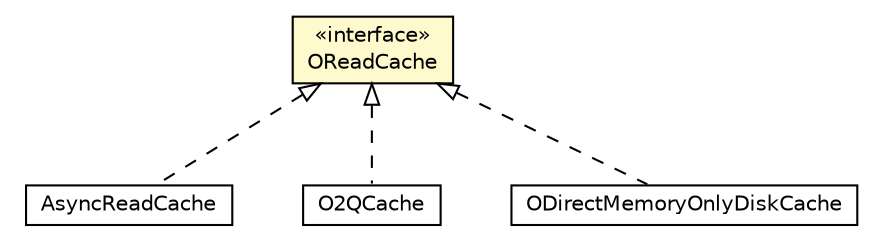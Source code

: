 #!/usr/local/bin/dot
#
# Class diagram 
# Generated by UMLGraph version R5_6-24-gf6e263 (http://www.umlgraph.org/)
#

digraph G {
	edge [fontname="Helvetica",fontsize=10,labelfontname="Helvetica",labelfontsize=10];
	node [fontname="Helvetica",fontsize=10,shape=plaintext];
	nodesep=0.25;
	ranksep=0.5;
	// com.orientechnologies.orient.core.storage.cache.OReadCache
	c5240546 [label=<<table title="com.orientechnologies.orient.core.storage.cache.OReadCache" border="0" cellborder="1" cellspacing="0" cellpadding="2" port="p" bgcolor="lemonChiffon" href="./OReadCache.html">
		<tr><td><table border="0" cellspacing="0" cellpadding="1">
<tr><td align="center" balign="center"> &#171;interface&#187; </td></tr>
<tr><td align="center" balign="center"> OReadCache </td></tr>
		</table></td></tr>
		</table>>, URL="./OReadCache.html", fontname="Helvetica", fontcolor="black", fontsize=10.0];
	// com.orientechnologies.orient.core.storage.cache.chm.AsyncReadCache
	c5240550 [label=<<table title="com.orientechnologies.orient.core.storage.cache.chm.AsyncReadCache" border="0" cellborder="1" cellspacing="0" cellpadding="2" port="p" href="./chm/AsyncReadCache.html">
		<tr><td><table border="0" cellspacing="0" cellpadding="1">
<tr><td align="center" balign="center"> AsyncReadCache </td></tr>
		</table></td></tr>
		</table>>, URL="./chm/AsyncReadCache.html", fontname="Helvetica", fontcolor="black", fontsize=10.0];
	// com.orientechnologies.orient.core.storage.cache.local.twoq.O2QCache
	c5240558 [label=<<table title="com.orientechnologies.orient.core.storage.cache.local.twoq.O2QCache" border="0" cellborder="1" cellspacing="0" cellpadding="2" port="p" href="./local/twoq/O2QCache.html">
		<tr><td><table border="0" cellspacing="0" cellpadding="1">
<tr><td align="center" balign="center"> O2QCache </td></tr>
		</table></td></tr>
		</table>>, URL="./local/twoq/O2QCache.html", fontname="Helvetica", fontcolor="black", fontsize=10.0];
	// com.orientechnologies.orient.core.storage.memory.ODirectMemoryOnlyDiskCache
	c5240579 [label=<<table title="com.orientechnologies.orient.core.storage.memory.ODirectMemoryOnlyDiskCache" border="0" cellborder="1" cellspacing="0" cellpadding="2" port="p" href="../memory/ODirectMemoryOnlyDiskCache.html">
		<tr><td><table border="0" cellspacing="0" cellpadding="1">
<tr><td align="center" balign="center"> ODirectMemoryOnlyDiskCache </td></tr>
		</table></td></tr>
		</table>>, URL="../memory/ODirectMemoryOnlyDiskCache.html", fontname="Helvetica", fontcolor="black", fontsize=10.0];
	//com.orientechnologies.orient.core.storage.cache.chm.AsyncReadCache implements com.orientechnologies.orient.core.storage.cache.OReadCache
	c5240546:p -> c5240550:p [dir=back,arrowtail=empty,style=dashed];
	//com.orientechnologies.orient.core.storage.cache.local.twoq.O2QCache implements com.orientechnologies.orient.core.storage.cache.OReadCache
	c5240546:p -> c5240558:p [dir=back,arrowtail=empty,style=dashed];
	//com.orientechnologies.orient.core.storage.memory.ODirectMemoryOnlyDiskCache implements com.orientechnologies.orient.core.storage.cache.OReadCache
	c5240546:p -> c5240579:p [dir=back,arrowtail=empty,style=dashed];
}

